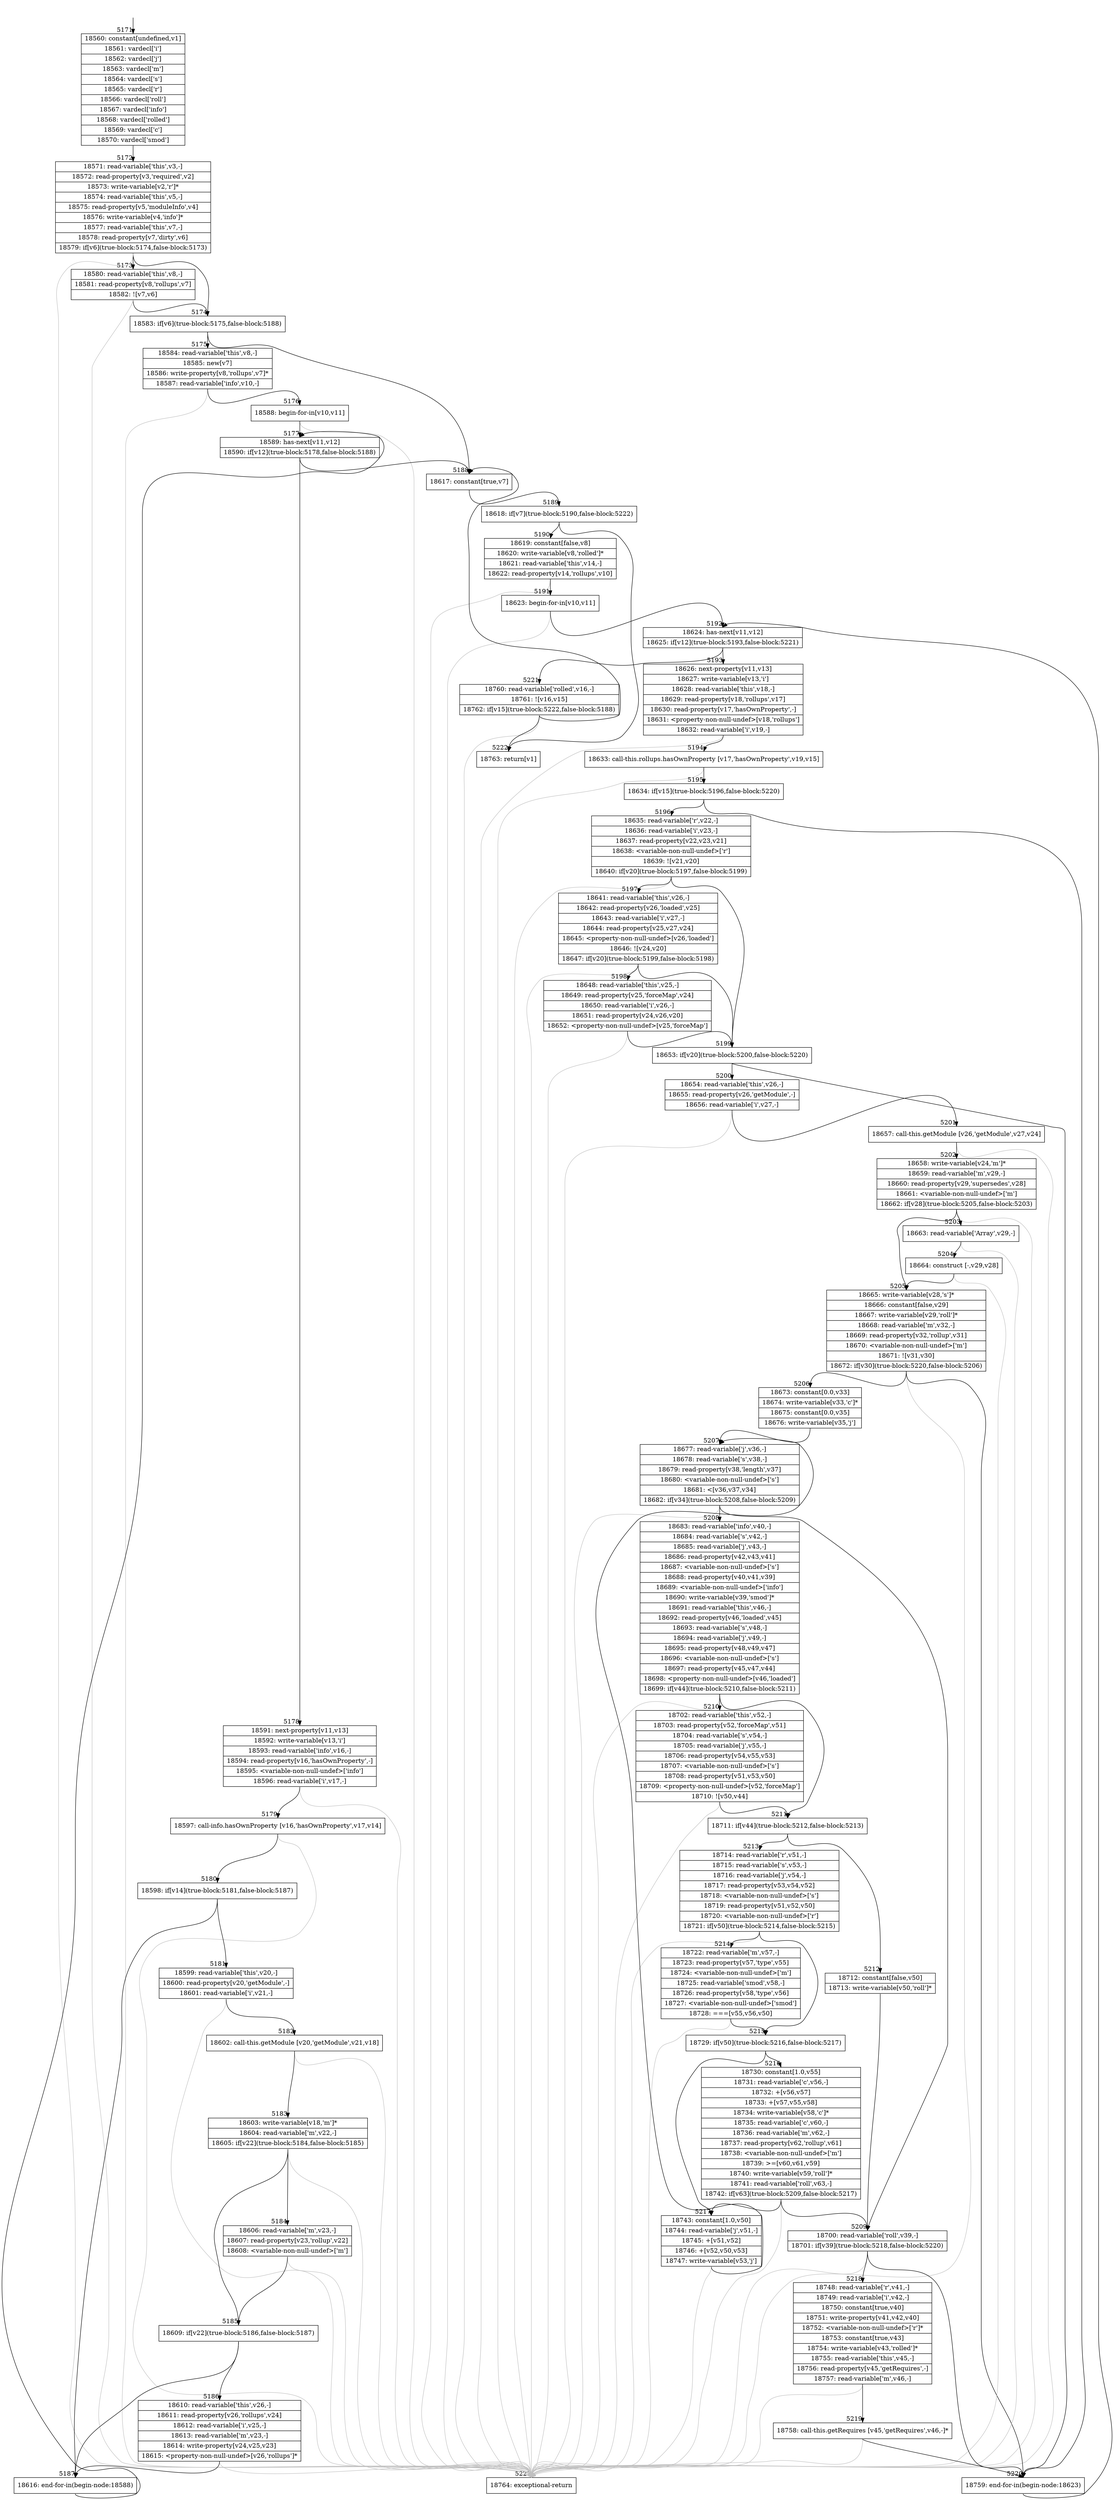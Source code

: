 digraph {
rankdir="TD"
BB_entry241[shape=none,label=""];
BB_entry241 -> BB5171 [tailport=s, headport=n, headlabel="    5171"]
BB5171 [shape=record label="{18560: constant[undefined,v1]|18561: vardecl['i']|18562: vardecl['j']|18563: vardecl['m']|18564: vardecl['s']|18565: vardecl['r']|18566: vardecl['roll']|18567: vardecl['info']|18568: vardecl['rolled']|18569: vardecl['c']|18570: vardecl['smod']}" ] 
BB5171 -> BB5172 [tailport=s, headport=n, headlabel="      5172"]
BB5172 [shape=record label="{18571: read-variable['this',v3,-]|18572: read-property[v3,'required',v2]|18573: write-variable[v2,'r']*|18574: read-variable['this',v5,-]|18575: read-property[v5,'moduleInfo',v4]|18576: write-variable[v4,'info']*|18577: read-variable['this',v7,-]|18578: read-property[v7,'dirty',v6]|18579: if[v6](true-block:5174,false-block:5173)}" ] 
BB5172 -> BB5174 [tailport=s, headport=n, headlabel="      5174"]
BB5172 -> BB5173 [tailport=s, headport=n, headlabel="      5173"]
BB5172 -> BB5223 [tailport=s, headport=n, color=gray, headlabel="      5223"]
BB5173 [shape=record label="{18580: read-variable['this',v8,-]|18581: read-property[v8,'rollups',v7]|18582: ![v7,v6]}" ] 
BB5173 -> BB5174 [tailport=s, headport=n]
BB5173 -> BB5223 [tailport=s, headport=n, color=gray]
BB5174 [shape=record label="{18583: if[v6](true-block:5175,false-block:5188)}" ] 
BB5174 -> BB5175 [tailport=s, headport=n, headlabel="      5175"]
BB5174 -> BB5188 [tailport=s, headport=n, headlabel="      5188"]
BB5175 [shape=record label="{18584: read-variable['this',v8,-]|18585: new[v7]|18586: write-property[v8,'rollups',v7]*|18587: read-variable['info',v10,-]}" ] 
BB5175 -> BB5176 [tailport=s, headport=n, headlabel="      5176"]
BB5175 -> BB5223 [tailport=s, headport=n, color=gray]
BB5176 [shape=record label="{18588: begin-for-in[v10,v11]}" ] 
BB5176 -> BB5177 [tailport=s, headport=n, headlabel="      5177"]
BB5176 -> BB5223 [tailport=s, headport=n, color=gray]
BB5177 [shape=record label="{18589: has-next[v11,v12]|18590: if[v12](true-block:5178,false-block:5188)}" ] 
BB5177 -> BB5178 [tailport=s, headport=n, headlabel="      5178"]
BB5177 -> BB5188 [tailport=s, headport=n]
BB5178 [shape=record label="{18591: next-property[v11,v13]|18592: write-variable[v13,'i']|18593: read-variable['info',v16,-]|18594: read-property[v16,'hasOwnProperty',-]|18595: \<variable-non-null-undef\>['info']|18596: read-variable['i',v17,-]}" ] 
BB5178 -> BB5179 [tailport=s, headport=n, headlabel="      5179"]
BB5178 -> BB5223 [tailport=s, headport=n, color=gray]
BB5179 [shape=record label="{18597: call-info.hasOwnProperty [v16,'hasOwnProperty',v17,v14]}" ] 
BB5179 -> BB5180 [tailport=s, headport=n, headlabel="      5180"]
BB5179 -> BB5223 [tailport=s, headport=n, color=gray]
BB5180 [shape=record label="{18598: if[v14](true-block:5181,false-block:5187)}" ] 
BB5180 -> BB5181 [tailport=s, headport=n, headlabel="      5181"]
BB5180 -> BB5187 [tailport=s, headport=n, headlabel="      5187"]
BB5181 [shape=record label="{18599: read-variable['this',v20,-]|18600: read-property[v20,'getModule',-]|18601: read-variable['i',v21,-]}" ] 
BB5181 -> BB5182 [tailport=s, headport=n, headlabel="      5182"]
BB5181 -> BB5223 [tailport=s, headport=n, color=gray]
BB5182 [shape=record label="{18602: call-this.getModule [v20,'getModule',v21,v18]}" ] 
BB5182 -> BB5183 [tailport=s, headport=n, headlabel="      5183"]
BB5182 -> BB5223 [tailport=s, headport=n, color=gray]
BB5183 [shape=record label="{18603: write-variable[v18,'m']*|18604: read-variable['m',v22,-]|18605: if[v22](true-block:5184,false-block:5185)}" ] 
BB5183 -> BB5185 [tailport=s, headport=n, headlabel="      5185"]
BB5183 -> BB5184 [tailport=s, headport=n, headlabel="      5184"]
BB5183 -> BB5223 [tailport=s, headport=n, color=gray]
BB5184 [shape=record label="{18606: read-variable['m',v23,-]|18607: read-property[v23,'rollup',v22]|18608: \<variable-non-null-undef\>['m']}" ] 
BB5184 -> BB5185 [tailport=s, headport=n]
BB5184 -> BB5223 [tailport=s, headport=n, color=gray]
BB5185 [shape=record label="{18609: if[v22](true-block:5186,false-block:5187)}" ] 
BB5185 -> BB5186 [tailport=s, headport=n, headlabel="      5186"]
BB5185 -> BB5187 [tailport=s, headport=n]
BB5186 [shape=record label="{18610: read-variable['this',v26,-]|18611: read-property[v26,'rollups',v24]|18612: read-variable['i',v25,-]|18613: read-variable['m',v23,-]|18614: write-property[v24,v25,v23]|18615: \<property-non-null-undef\>[v26,'rollups']*}" ] 
BB5186 -> BB5187 [tailport=s, headport=n]
BB5186 -> BB5223 [tailport=s, headport=n, color=gray]
BB5187 [shape=record label="{18616: end-for-in(begin-node:18588)}" ] 
BB5187 -> BB5177 [tailport=s, headport=n]
BB5188 [shape=record label="{18617: constant[true,v7]}" ] 
BB5188 -> BB5189 [tailport=s, headport=n, headlabel="      5189"]
BB5189 [shape=record label="{18618: if[v7](true-block:5190,false-block:5222)}" ] 
BB5189 -> BB5190 [tailport=s, headport=n, headlabel="      5190"]
BB5189 -> BB5222 [tailport=s, headport=n, headlabel="      5222"]
BB5190 [shape=record label="{18619: constant[false,v8]|18620: write-variable[v8,'rolled']*|18621: read-variable['this',v14,-]|18622: read-property[v14,'rollups',v10]}" ] 
BB5190 -> BB5191 [tailport=s, headport=n, headlabel="      5191"]
BB5190 -> BB5223 [tailport=s, headport=n, color=gray]
BB5191 [shape=record label="{18623: begin-for-in[v10,v11]}" ] 
BB5191 -> BB5192 [tailport=s, headport=n, headlabel="      5192"]
BB5191 -> BB5223 [tailport=s, headport=n, color=gray]
BB5192 [shape=record label="{18624: has-next[v11,v12]|18625: if[v12](true-block:5193,false-block:5221)}" ] 
BB5192 -> BB5193 [tailport=s, headport=n, headlabel="      5193"]
BB5192 -> BB5221 [tailport=s, headport=n, headlabel="      5221"]
BB5193 [shape=record label="{18626: next-property[v11,v13]|18627: write-variable[v13,'i']|18628: read-variable['this',v18,-]|18629: read-property[v18,'rollups',v17]|18630: read-property[v17,'hasOwnProperty',-]|18631: \<property-non-null-undef\>[v18,'rollups']|18632: read-variable['i',v19,-]}" ] 
BB5193 -> BB5194 [tailport=s, headport=n, headlabel="      5194"]
BB5193 -> BB5223 [tailport=s, headport=n, color=gray]
BB5194 [shape=record label="{18633: call-this.rollups.hasOwnProperty [v17,'hasOwnProperty',v19,v15]}" ] 
BB5194 -> BB5195 [tailport=s, headport=n, headlabel="      5195"]
BB5194 -> BB5223 [tailport=s, headport=n, color=gray]
BB5195 [shape=record label="{18634: if[v15](true-block:5196,false-block:5220)}" ] 
BB5195 -> BB5196 [tailport=s, headport=n, headlabel="      5196"]
BB5195 -> BB5220 [tailport=s, headport=n, headlabel="      5220"]
BB5196 [shape=record label="{18635: read-variable['r',v22,-]|18636: read-variable['i',v23,-]|18637: read-property[v22,v23,v21]|18638: \<variable-non-null-undef\>['r']|18639: ![v21,v20]|18640: if[v20](true-block:5197,false-block:5199)}" ] 
BB5196 -> BB5199 [tailport=s, headport=n, headlabel="      5199"]
BB5196 -> BB5197 [tailport=s, headport=n, headlabel="      5197"]
BB5196 -> BB5223 [tailport=s, headport=n, color=gray]
BB5197 [shape=record label="{18641: read-variable['this',v26,-]|18642: read-property[v26,'loaded',v25]|18643: read-variable['i',v27,-]|18644: read-property[v25,v27,v24]|18645: \<property-non-null-undef\>[v26,'loaded']|18646: ![v24,v20]|18647: if[v20](true-block:5199,false-block:5198)}" ] 
BB5197 -> BB5199 [tailport=s, headport=n]
BB5197 -> BB5198 [tailport=s, headport=n, headlabel="      5198"]
BB5197 -> BB5223 [tailport=s, headport=n, color=gray]
BB5198 [shape=record label="{18648: read-variable['this',v25,-]|18649: read-property[v25,'forceMap',v24]|18650: read-variable['i',v26,-]|18651: read-property[v24,v26,v20]|18652: \<property-non-null-undef\>[v25,'forceMap']}" ] 
BB5198 -> BB5199 [tailport=s, headport=n]
BB5198 -> BB5223 [tailport=s, headport=n, color=gray]
BB5199 [shape=record label="{18653: if[v20](true-block:5200,false-block:5220)}" ] 
BB5199 -> BB5200 [tailport=s, headport=n, headlabel="      5200"]
BB5199 -> BB5220 [tailport=s, headport=n]
BB5200 [shape=record label="{18654: read-variable['this',v26,-]|18655: read-property[v26,'getModule',-]|18656: read-variable['i',v27,-]}" ] 
BB5200 -> BB5201 [tailport=s, headport=n, headlabel="      5201"]
BB5200 -> BB5223 [tailport=s, headport=n, color=gray]
BB5201 [shape=record label="{18657: call-this.getModule [v26,'getModule',v27,v24]}" ] 
BB5201 -> BB5202 [tailport=s, headport=n, headlabel="      5202"]
BB5201 -> BB5223 [tailport=s, headport=n, color=gray]
BB5202 [shape=record label="{18658: write-variable[v24,'m']*|18659: read-variable['m',v29,-]|18660: read-property[v29,'supersedes',v28]|18661: \<variable-non-null-undef\>['m']|18662: if[v28](true-block:5205,false-block:5203)}" ] 
BB5202 -> BB5205 [tailport=s, headport=n, headlabel="      5205"]
BB5202 -> BB5203 [tailport=s, headport=n, headlabel="      5203"]
BB5202 -> BB5223 [tailport=s, headport=n, color=gray]
BB5203 [shape=record label="{18663: read-variable['Array',v29,-]}" ] 
BB5203 -> BB5204 [tailport=s, headport=n, headlabel="      5204"]
BB5203 -> BB5223 [tailport=s, headport=n, color=gray]
BB5204 [shape=record label="{18664: construct [-,v29,v28]}" ] 
BB5204 -> BB5205 [tailport=s, headport=n]
BB5204 -> BB5223 [tailport=s, headport=n, color=gray]
BB5205 [shape=record label="{18665: write-variable[v28,'s']*|18666: constant[false,v29]|18667: write-variable[v29,'roll']*|18668: read-variable['m',v32,-]|18669: read-property[v32,'rollup',v31]|18670: \<variable-non-null-undef\>['m']|18671: ![v31,v30]|18672: if[v30](true-block:5220,false-block:5206)}" ] 
BB5205 -> BB5220 [tailport=s, headport=n]
BB5205 -> BB5206 [tailport=s, headport=n, headlabel="      5206"]
BB5205 -> BB5223 [tailport=s, headport=n, color=gray]
BB5206 [shape=record label="{18673: constant[0.0,v33]|18674: write-variable[v33,'c']*|18675: constant[0.0,v35]|18676: write-variable[v35,'j']}" ] 
BB5206 -> BB5207 [tailport=s, headport=n, headlabel="      5207"]
BB5207 [shape=record label="{18677: read-variable['j',v36,-]|18678: read-variable['s',v38,-]|18679: read-property[v38,'length',v37]|18680: \<variable-non-null-undef\>['s']|18681: \<[v36,v37,v34]|18682: if[v34](true-block:5208,false-block:5209)}" ] 
BB5207 -> BB5208 [tailport=s, headport=n, headlabel="      5208"]
BB5207 -> BB5209 [tailport=s, headport=n, headlabel="      5209"]
BB5207 -> BB5223 [tailport=s, headport=n, color=gray]
BB5208 [shape=record label="{18683: read-variable['info',v40,-]|18684: read-variable['s',v42,-]|18685: read-variable['j',v43,-]|18686: read-property[v42,v43,v41]|18687: \<variable-non-null-undef\>['s']|18688: read-property[v40,v41,v39]|18689: \<variable-non-null-undef\>['info']|18690: write-variable[v39,'smod']*|18691: read-variable['this',v46,-]|18692: read-property[v46,'loaded',v45]|18693: read-variable['s',v48,-]|18694: read-variable['j',v49,-]|18695: read-property[v48,v49,v47]|18696: \<variable-non-null-undef\>['s']|18697: read-property[v45,v47,v44]|18698: \<property-non-null-undef\>[v46,'loaded']|18699: if[v44](true-block:5210,false-block:5211)}" ] 
BB5208 -> BB5211 [tailport=s, headport=n, headlabel="      5211"]
BB5208 -> BB5210 [tailport=s, headport=n, headlabel="      5210"]
BB5208 -> BB5223 [tailport=s, headport=n, color=gray]
BB5209 [shape=record label="{18700: read-variable['roll',v39,-]|18701: if[v39](true-block:5218,false-block:5220)}" ] 
BB5209 -> BB5218 [tailport=s, headport=n, headlabel="      5218"]
BB5209 -> BB5220 [tailport=s, headport=n]
BB5209 -> BB5223 [tailport=s, headport=n, color=gray]
BB5210 [shape=record label="{18702: read-variable['this',v52,-]|18703: read-property[v52,'forceMap',v51]|18704: read-variable['s',v54,-]|18705: read-variable['j',v55,-]|18706: read-property[v54,v55,v53]|18707: \<variable-non-null-undef\>['s']|18708: read-property[v51,v53,v50]|18709: \<property-non-null-undef\>[v52,'forceMap']|18710: ![v50,v44]}" ] 
BB5210 -> BB5211 [tailport=s, headport=n]
BB5210 -> BB5223 [tailport=s, headport=n, color=gray]
BB5211 [shape=record label="{18711: if[v44](true-block:5212,false-block:5213)}" ] 
BB5211 -> BB5212 [tailport=s, headport=n, headlabel="      5212"]
BB5211 -> BB5213 [tailport=s, headport=n, headlabel="      5213"]
BB5212 [shape=record label="{18712: constant[false,v50]|18713: write-variable[v50,'roll']*}" ] 
BB5212 -> BB5209 [tailport=s, headport=n]
BB5213 [shape=record label="{18714: read-variable['r',v51,-]|18715: read-variable['s',v53,-]|18716: read-variable['j',v54,-]|18717: read-property[v53,v54,v52]|18718: \<variable-non-null-undef\>['s']|18719: read-property[v51,v52,v50]|18720: \<variable-non-null-undef\>['r']|18721: if[v50](true-block:5214,false-block:5215)}" ] 
BB5213 -> BB5215 [tailport=s, headport=n, headlabel="      5215"]
BB5213 -> BB5214 [tailport=s, headport=n, headlabel="      5214"]
BB5213 -> BB5223 [tailport=s, headport=n, color=gray]
BB5214 [shape=record label="{18722: read-variable['m',v57,-]|18723: read-property[v57,'type',v55]|18724: \<variable-non-null-undef\>['m']|18725: read-variable['smod',v58,-]|18726: read-property[v58,'type',v56]|18727: \<variable-non-null-undef\>['smod']|18728: ===[v55,v56,v50]}" ] 
BB5214 -> BB5215 [tailport=s, headport=n]
BB5214 -> BB5223 [tailport=s, headport=n, color=gray]
BB5215 [shape=record label="{18729: if[v50](true-block:5216,false-block:5217)}" ] 
BB5215 -> BB5216 [tailport=s, headport=n, headlabel="      5216"]
BB5215 -> BB5217 [tailport=s, headport=n, headlabel="      5217"]
BB5216 [shape=record label="{18730: constant[1.0,v55]|18731: read-variable['c',v56,-]|18732: +[v56,v57]|18733: +[v57,v55,v58]|18734: write-variable[v58,'c']*|18735: read-variable['c',v60,-]|18736: read-variable['m',v62,-]|18737: read-property[v62,'rollup',v61]|18738: \<variable-non-null-undef\>['m']|18739: \>=[v60,v61,v59]|18740: write-variable[v59,'roll']*|18741: read-variable['roll',v63,-]|18742: if[v63](true-block:5209,false-block:5217)}" ] 
BB5216 -> BB5209 [tailport=s, headport=n]
BB5216 -> BB5217 [tailport=s, headport=n]
BB5216 -> BB5223 [tailport=s, headport=n, color=gray]
BB5217 [shape=record label="{18743: constant[1.0,v50]|18744: read-variable['j',v51,-]|18745: +[v51,v52]|18746: +[v52,v50,v53]|18747: write-variable[v53,'j']}" ] 
BB5217 -> BB5207 [tailport=s, headport=n]
BB5217 -> BB5223 [tailport=s, headport=n, color=gray]
BB5218 [shape=record label="{18748: read-variable['r',v41,-]|18749: read-variable['i',v42,-]|18750: constant[true,v40]|18751: write-property[v41,v42,v40]|18752: \<variable-non-null-undef\>['r']*|18753: constant[true,v43]|18754: write-variable[v43,'rolled']*|18755: read-variable['this',v45,-]|18756: read-property[v45,'getRequires',-]|18757: read-variable['m',v46,-]}" ] 
BB5218 -> BB5219 [tailport=s, headport=n, headlabel="      5219"]
BB5218 -> BB5223 [tailport=s, headport=n, color=gray]
BB5219 [shape=record label="{18758: call-this.getRequires [v45,'getRequires',v46,-]*}" ] 
BB5219 -> BB5220 [tailport=s, headport=n]
BB5219 -> BB5223 [tailport=s, headport=n, color=gray]
BB5220 [shape=record label="{18759: end-for-in(begin-node:18623)}" ] 
BB5220 -> BB5192 [tailport=s, headport=n]
BB5221 [shape=record label="{18760: read-variable['rolled',v16,-]|18761: ![v16,v15]|18762: if[v15](true-block:5222,false-block:5188)}" ] 
BB5221 -> BB5222 [tailport=s, headport=n]
BB5221 -> BB5188 [tailport=s, headport=n]
BB5221 -> BB5223 [tailport=s, headport=n, color=gray]
BB5222 [shape=record label="{18763: return[v1]}" ] 
BB5223 [shape=record label="{18764: exceptional-return}" ] 
//#$~ 8490
}
